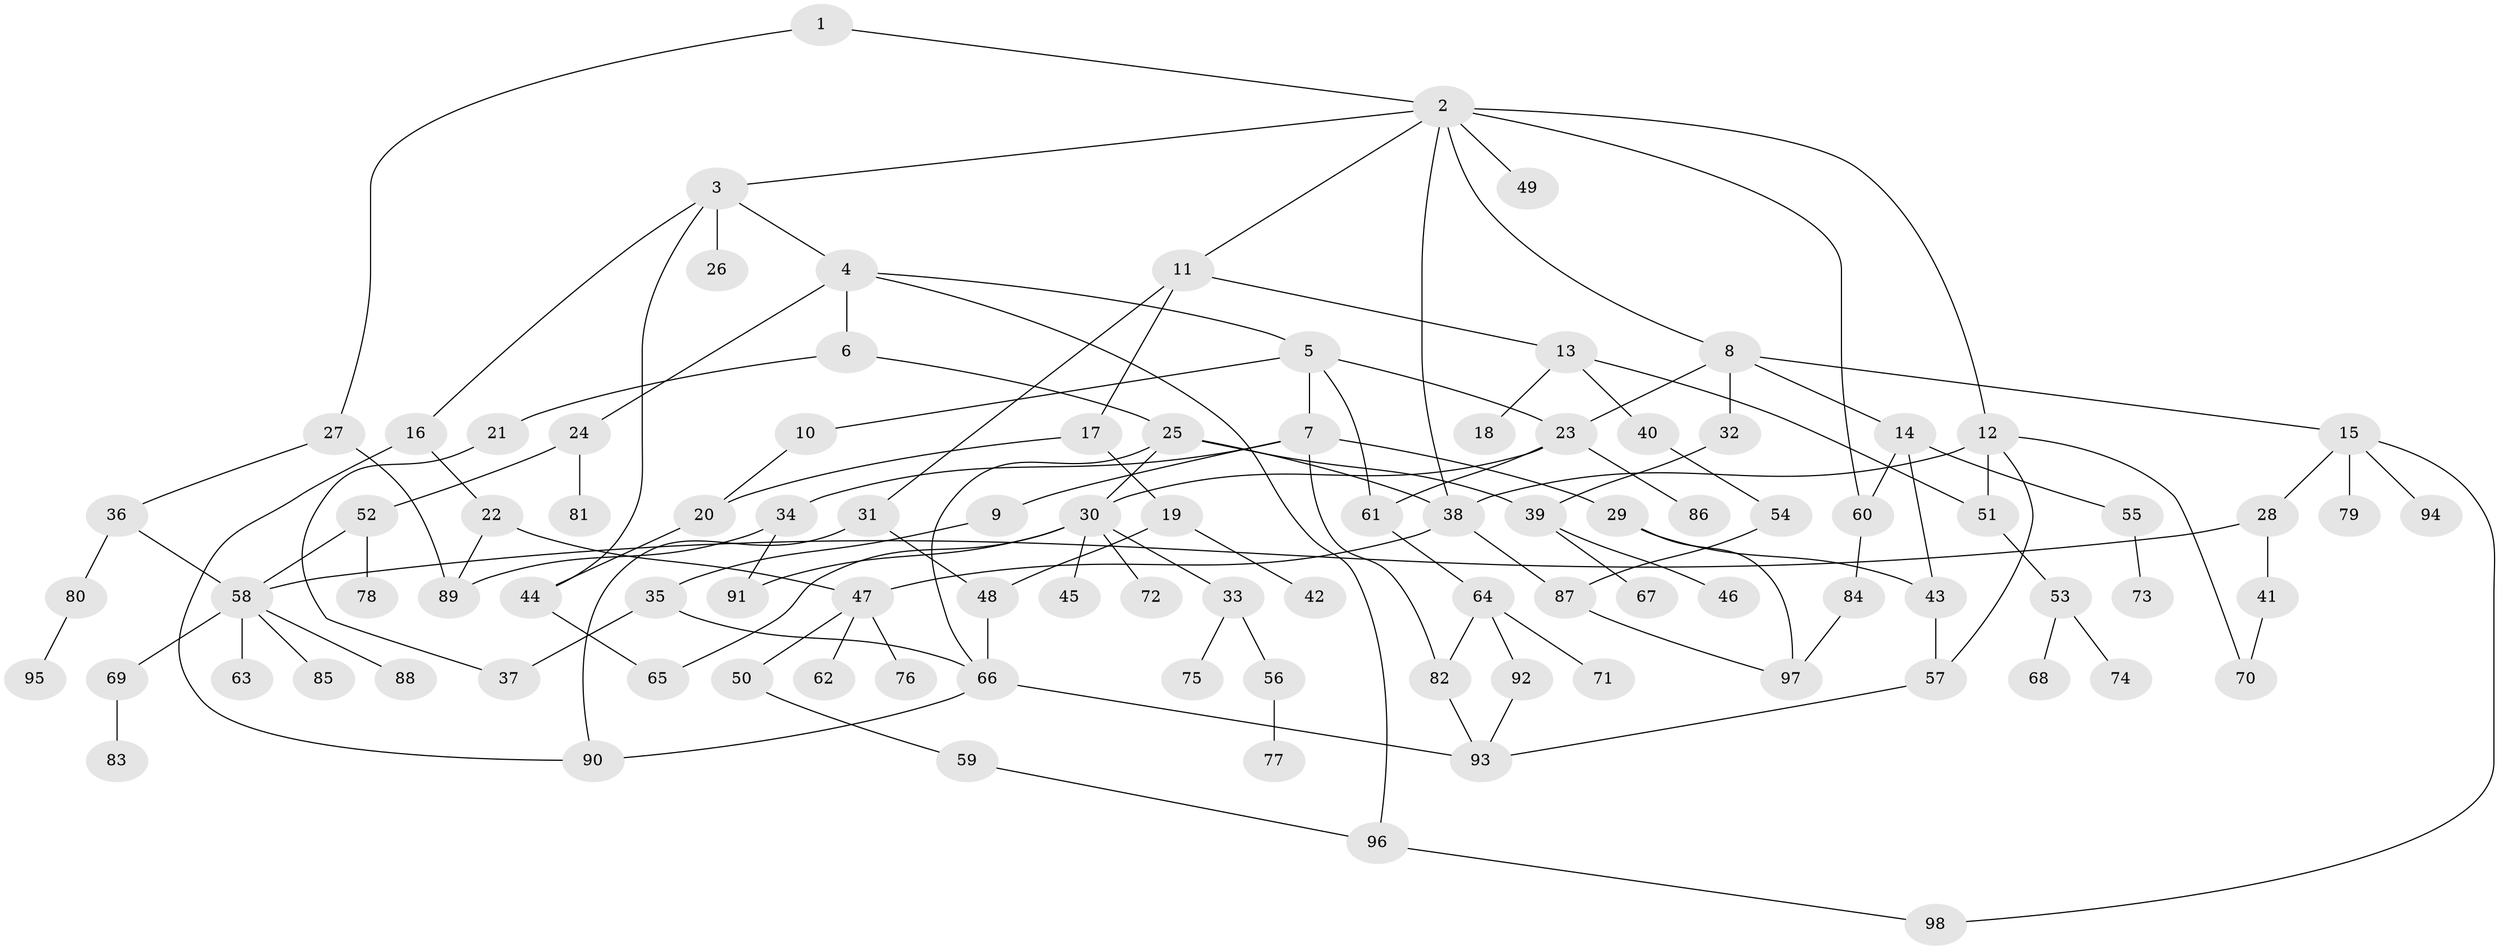 // coarse degree distribution, {10: 0.025, 5: 0.1, 4: 0.275, 9: 0.025, 6: 0.075, 3: 0.2, 2: 0.175, 1: 0.125}
// Generated by graph-tools (version 1.1) at 2025/49/03/04/25 22:49:10]
// undirected, 98 vertices, 132 edges
graph export_dot {
  node [color=gray90,style=filled];
  1;
  2;
  3;
  4;
  5;
  6;
  7;
  8;
  9;
  10;
  11;
  12;
  13;
  14;
  15;
  16;
  17;
  18;
  19;
  20;
  21;
  22;
  23;
  24;
  25;
  26;
  27;
  28;
  29;
  30;
  31;
  32;
  33;
  34;
  35;
  36;
  37;
  38;
  39;
  40;
  41;
  42;
  43;
  44;
  45;
  46;
  47;
  48;
  49;
  50;
  51;
  52;
  53;
  54;
  55;
  56;
  57;
  58;
  59;
  60;
  61;
  62;
  63;
  64;
  65;
  66;
  67;
  68;
  69;
  70;
  71;
  72;
  73;
  74;
  75;
  76;
  77;
  78;
  79;
  80;
  81;
  82;
  83;
  84;
  85;
  86;
  87;
  88;
  89;
  90;
  91;
  92;
  93;
  94;
  95;
  96;
  97;
  98;
  1 -- 2;
  1 -- 27;
  2 -- 3;
  2 -- 8;
  2 -- 11;
  2 -- 12;
  2 -- 38;
  2 -- 49;
  2 -- 60;
  3 -- 4;
  3 -- 16;
  3 -- 26;
  3 -- 44;
  4 -- 5;
  4 -- 6;
  4 -- 24;
  4 -- 96;
  5 -- 7;
  5 -- 10;
  5 -- 61;
  5 -- 23;
  6 -- 21;
  6 -- 25;
  7 -- 9;
  7 -- 29;
  7 -- 34;
  7 -- 82;
  8 -- 14;
  8 -- 15;
  8 -- 23;
  8 -- 32;
  9 -- 35;
  10 -- 20;
  11 -- 13;
  11 -- 17;
  11 -- 31;
  12 -- 51;
  12 -- 57;
  12 -- 70;
  12 -- 38;
  13 -- 18;
  13 -- 40;
  13 -- 51;
  14 -- 55;
  14 -- 43;
  14 -- 60;
  15 -- 28;
  15 -- 79;
  15 -- 94;
  15 -- 98;
  16 -- 22;
  16 -- 90;
  17 -- 19;
  17 -- 20;
  19 -- 42;
  19 -- 48;
  20 -- 44;
  21 -- 37;
  22 -- 47;
  22 -- 89;
  23 -- 30;
  23 -- 61;
  23 -- 86;
  24 -- 52;
  24 -- 81;
  25 -- 39;
  25 -- 38;
  25 -- 30;
  25 -- 66;
  27 -- 36;
  27 -- 89;
  28 -- 41;
  28 -- 58;
  29 -- 43;
  29 -- 97;
  30 -- 33;
  30 -- 45;
  30 -- 65;
  30 -- 72;
  30 -- 91;
  31 -- 48;
  31 -- 90;
  32 -- 39;
  33 -- 56;
  33 -- 75;
  34 -- 91;
  34 -- 89;
  35 -- 37;
  35 -- 66;
  36 -- 58;
  36 -- 80;
  38 -- 87;
  38 -- 47;
  39 -- 46;
  39 -- 67;
  40 -- 54;
  41 -- 70;
  43 -- 57;
  44 -- 65;
  47 -- 50;
  47 -- 62;
  47 -- 76;
  48 -- 66;
  50 -- 59;
  51 -- 53;
  52 -- 78;
  52 -- 58;
  53 -- 68;
  53 -- 74;
  54 -- 87;
  55 -- 73;
  56 -- 77;
  57 -- 93;
  58 -- 63;
  58 -- 69;
  58 -- 85;
  58 -- 88;
  59 -- 96;
  60 -- 84;
  61 -- 64;
  64 -- 71;
  64 -- 92;
  64 -- 82;
  66 -- 90;
  66 -- 93;
  69 -- 83;
  80 -- 95;
  82 -- 93;
  84 -- 97;
  87 -- 97;
  92 -- 93;
  96 -- 98;
}
